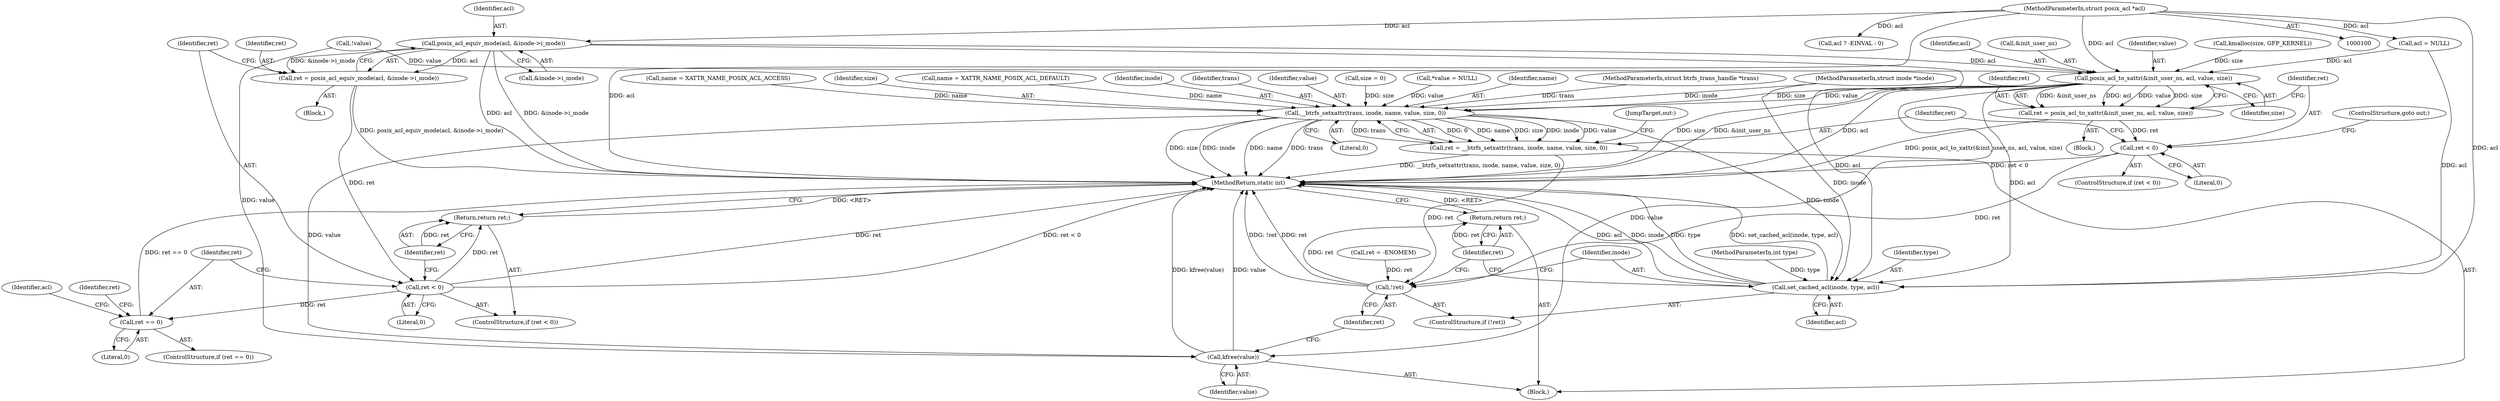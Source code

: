 digraph "0_linux_073931017b49d9458aa351605b43a7e34598caef_0@pointer" {
"1000128" [label="(Call,posix_acl_equiv_mode(acl, &inode->i_mode))"];
"1000103" [label="(MethodParameterIn,struct posix_acl *acl)"];
"1000126" [label="(Call,ret = posix_acl_equiv_mode(acl, &inode->i_mode))"];
"1000135" [label="(Call,ret < 0)"];
"1000138" [label="(Return,return ret;)"];
"1000141" [label="(Call,ret == 0)"];
"1000197" [label="(Call,posix_acl_to_xattr(&init_user_ns, acl, value, size))"];
"1000195" [label="(Call,ret = posix_acl_to_xattr(&init_user_ns, acl, value, size))"];
"1000204" [label="(Call,ret < 0)"];
"1000221" [label="(Call,!ret)"];
"1000227" [label="(Return,return ret;)"];
"1000210" [label="(Call,__btrfs_setxattr(trans, inode, name, value, size, 0))"];
"1000208" [label="(Call,ret = __btrfs_setxattr(trans, inode, name, value, size, 0))"];
"1000218" [label="(Call,kfree(value))"];
"1000223" [label="(Call,set_cached_acl(inode, type, acl))"];
"1000145" [label="(Identifier,acl)"];
"1000187" [label="(Call,!value)"];
"1000206" [label="(Literal,0)"];
"1000222" [label="(Identifier,ret)"];
"1000210" [label="(Call,__btrfs_setxattr(trans, inode, name, value, size, 0))"];
"1000212" [label="(Identifier,inode)"];
"1000219" [label="(Identifier,value)"];
"1000142" [label="(Identifier,ret)"];
"1000203" [label="(ControlStructure,if (ret < 0))"];
"1000221" [label="(Call,!ret)"];
"1000137" [label="(Literal,0)"];
"1000211" [label="(Identifier,trans)"];
"1000208" [label="(Call,ret = __btrfs_setxattr(trans, inode, name, value, size, 0))"];
"1000125" [label="(Block,)"];
"1000130" [label="(Call,&inode->i_mode)"];
"1000220" [label="(ControlStructure,if (!ret))"];
"1000190" [label="(Call,ret = -ENOMEM)"];
"1000140" [label="(ControlStructure,if (ret == 0))"];
"1000148" [label="(Identifier,ret)"];
"1000218" [label="(Call,kfree(value))"];
"1000144" [label="(Call,acl = NULL)"];
"1000214" [label="(Identifier,value)"];
"1000202" [label="(Identifier,size)"];
"1000127" [label="(Identifier,ret)"];
"1000105" [label="(Block,)"];
"1000228" [label="(Identifier,ret)"];
"1000108" [label="(Call,size = 0)"];
"1000113" [label="(Call,*value = NULL)"];
"1000217" [label="(JumpTarget,out:)"];
"1000229" [label="(MethodReturn,static int)"];
"1000126" [label="(Call,ret = posix_acl_equiv_mode(acl, &inode->i_mode))"];
"1000213" [label="(Identifier,name)"];
"1000227" [label="(Return,return ret;)"];
"1000201" [label="(Identifier,value)"];
"1000207" [label="(ControlStructure,goto out;)"];
"1000196" [label="(Identifier,ret)"];
"1000183" [label="(Call,kmalloc(size, GFP_KERNEL))"];
"1000216" [label="(Literal,0)"];
"1000101" [label="(MethodParameterIn,struct btrfs_trans_handle *trans)"];
"1000128" [label="(Call,posix_acl_equiv_mode(acl, &inode->i_mode))"];
"1000135" [label="(Call,ret < 0)"];
"1000139" [label="(Identifier,ret)"];
"1000200" [label="(Identifier,acl)"];
"1000205" [label="(Identifier,ret)"];
"1000209" [label="(Identifier,ret)"];
"1000143" [label="(Literal,0)"];
"1000136" [label="(Identifier,ret)"];
"1000103" [label="(MethodParameterIn,struct posix_acl *acl)"];
"1000195" [label="(Call,ret = posix_acl_to_xattr(&init_user_ns, acl, value, size))"];
"1000204" [label="(Call,ret < 0)"];
"1000159" [label="(Call,acl ? -EINVAL : 0)"];
"1000224" [label="(Identifier,inode)"];
"1000120" [label="(Call,name = XATTR_NAME_POSIX_ACL_ACCESS)"];
"1000174" [label="(Block,)"];
"1000223" [label="(Call,set_cached_acl(inode, type, acl))"];
"1000215" [label="(Identifier,size)"];
"1000225" [label="(Identifier,type)"];
"1000164" [label="(Call,name = XATTR_NAME_POSIX_ACL_DEFAULT)"];
"1000141" [label="(Call,ret == 0)"];
"1000104" [label="(MethodParameterIn,int type)"];
"1000102" [label="(MethodParameterIn,struct inode *inode)"];
"1000134" [label="(ControlStructure,if (ret < 0))"];
"1000198" [label="(Call,&init_user_ns)"];
"1000138" [label="(Return,return ret;)"];
"1000226" [label="(Identifier,acl)"];
"1000197" [label="(Call,posix_acl_to_xattr(&init_user_ns, acl, value, size))"];
"1000129" [label="(Identifier,acl)"];
"1000128" -> "1000126"  [label="AST: "];
"1000128" -> "1000130"  [label="CFG: "];
"1000129" -> "1000128"  [label="AST: "];
"1000130" -> "1000128"  [label="AST: "];
"1000126" -> "1000128"  [label="CFG: "];
"1000128" -> "1000229"  [label="DDG: &inode->i_mode"];
"1000128" -> "1000229"  [label="DDG: acl"];
"1000128" -> "1000126"  [label="DDG: acl"];
"1000128" -> "1000126"  [label="DDG: &inode->i_mode"];
"1000103" -> "1000128"  [label="DDG: acl"];
"1000128" -> "1000197"  [label="DDG: acl"];
"1000128" -> "1000223"  [label="DDG: acl"];
"1000103" -> "1000100"  [label="AST: "];
"1000103" -> "1000229"  [label="DDG: acl"];
"1000103" -> "1000144"  [label="DDG: acl"];
"1000103" -> "1000159"  [label="DDG: acl"];
"1000103" -> "1000197"  [label="DDG: acl"];
"1000103" -> "1000223"  [label="DDG: acl"];
"1000126" -> "1000125"  [label="AST: "];
"1000127" -> "1000126"  [label="AST: "];
"1000136" -> "1000126"  [label="CFG: "];
"1000126" -> "1000229"  [label="DDG: posix_acl_equiv_mode(acl, &inode->i_mode)"];
"1000126" -> "1000135"  [label="DDG: ret"];
"1000135" -> "1000134"  [label="AST: "];
"1000135" -> "1000137"  [label="CFG: "];
"1000136" -> "1000135"  [label="AST: "];
"1000137" -> "1000135"  [label="AST: "];
"1000139" -> "1000135"  [label="CFG: "];
"1000142" -> "1000135"  [label="CFG: "];
"1000135" -> "1000229"  [label="DDG: ret < 0"];
"1000135" -> "1000229"  [label="DDG: ret"];
"1000135" -> "1000138"  [label="DDG: ret"];
"1000135" -> "1000141"  [label="DDG: ret"];
"1000138" -> "1000134"  [label="AST: "];
"1000138" -> "1000139"  [label="CFG: "];
"1000139" -> "1000138"  [label="AST: "];
"1000229" -> "1000138"  [label="CFG: "];
"1000138" -> "1000229"  [label="DDG: <RET>"];
"1000139" -> "1000138"  [label="DDG: ret"];
"1000141" -> "1000140"  [label="AST: "];
"1000141" -> "1000143"  [label="CFG: "];
"1000142" -> "1000141"  [label="AST: "];
"1000143" -> "1000141"  [label="AST: "];
"1000145" -> "1000141"  [label="CFG: "];
"1000148" -> "1000141"  [label="CFG: "];
"1000141" -> "1000229"  [label="DDG: ret == 0"];
"1000197" -> "1000195"  [label="AST: "];
"1000197" -> "1000202"  [label="CFG: "];
"1000198" -> "1000197"  [label="AST: "];
"1000200" -> "1000197"  [label="AST: "];
"1000201" -> "1000197"  [label="AST: "];
"1000202" -> "1000197"  [label="AST: "];
"1000195" -> "1000197"  [label="CFG: "];
"1000197" -> "1000229"  [label="DDG: acl"];
"1000197" -> "1000229"  [label="DDG: size"];
"1000197" -> "1000229"  [label="DDG: &init_user_ns"];
"1000197" -> "1000195"  [label="DDG: &init_user_ns"];
"1000197" -> "1000195"  [label="DDG: acl"];
"1000197" -> "1000195"  [label="DDG: value"];
"1000197" -> "1000195"  [label="DDG: size"];
"1000144" -> "1000197"  [label="DDG: acl"];
"1000187" -> "1000197"  [label="DDG: value"];
"1000183" -> "1000197"  [label="DDG: size"];
"1000197" -> "1000210"  [label="DDG: value"];
"1000197" -> "1000210"  [label="DDG: size"];
"1000197" -> "1000218"  [label="DDG: value"];
"1000197" -> "1000223"  [label="DDG: acl"];
"1000195" -> "1000174"  [label="AST: "];
"1000196" -> "1000195"  [label="AST: "];
"1000205" -> "1000195"  [label="CFG: "];
"1000195" -> "1000229"  [label="DDG: posix_acl_to_xattr(&init_user_ns, acl, value, size)"];
"1000195" -> "1000204"  [label="DDG: ret"];
"1000204" -> "1000203"  [label="AST: "];
"1000204" -> "1000206"  [label="CFG: "];
"1000205" -> "1000204"  [label="AST: "];
"1000206" -> "1000204"  [label="AST: "];
"1000207" -> "1000204"  [label="CFG: "];
"1000209" -> "1000204"  [label="CFG: "];
"1000204" -> "1000229"  [label="DDG: ret < 0"];
"1000204" -> "1000221"  [label="DDG: ret"];
"1000221" -> "1000220"  [label="AST: "];
"1000221" -> "1000222"  [label="CFG: "];
"1000222" -> "1000221"  [label="AST: "];
"1000224" -> "1000221"  [label="CFG: "];
"1000228" -> "1000221"  [label="CFG: "];
"1000221" -> "1000229"  [label="DDG: !ret"];
"1000221" -> "1000229"  [label="DDG: ret"];
"1000208" -> "1000221"  [label="DDG: ret"];
"1000190" -> "1000221"  [label="DDG: ret"];
"1000221" -> "1000227"  [label="DDG: ret"];
"1000227" -> "1000105"  [label="AST: "];
"1000227" -> "1000228"  [label="CFG: "];
"1000228" -> "1000227"  [label="AST: "];
"1000229" -> "1000227"  [label="CFG: "];
"1000227" -> "1000229"  [label="DDG: <RET>"];
"1000228" -> "1000227"  [label="DDG: ret"];
"1000210" -> "1000208"  [label="AST: "];
"1000210" -> "1000216"  [label="CFG: "];
"1000211" -> "1000210"  [label="AST: "];
"1000212" -> "1000210"  [label="AST: "];
"1000213" -> "1000210"  [label="AST: "];
"1000214" -> "1000210"  [label="AST: "];
"1000215" -> "1000210"  [label="AST: "];
"1000216" -> "1000210"  [label="AST: "];
"1000208" -> "1000210"  [label="CFG: "];
"1000210" -> "1000229"  [label="DDG: inode"];
"1000210" -> "1000229"  [label="DDG: name"];
"1000210" -> "1000229"  [label="DDG: trans"];
"1000210" -> "1000229"  [label="DDG: size"];
"1000210" -> "1000208"  [label="DDG: 0"];
"1000210" -> "1000208"  [label="DDG: name"];
"1000210" -> "1000208"  [label="DDG: size"];
"1000210" -> "1000208"  [label="DDG: inode"];
"1000210" -> "1000208"  [label="DDG: value"];
"1000210" -> "1000208"  [label="DDG: trans"];
"1000101" -> "1000210"  [label="DDG: trans"];
"1000102" -> "1000210"  [label="DDG: inode"];
"1000120" -> "1000210"  [label="DDG: name"];
"1000164" -> "1000210"  [label="DDG: name"];
"1000113" -> "1000210"  [label="DDG: value"];
"1000108" -> "1000210"  [label="DDG: size"];
"1000210" -> "1000218"  [label="DDG: value"];
"1000210" -> "1000223"  [label="DDG: inode"];
"1000208" -> "1000105"  [label="AST: "];
"1000209" -> "1000208"  [label="AST: "];
"1000217" -> "1000208"  [label="CFG: "];
"1000208" -> "1000229"  [label="DDG: __btrfs_setxattr(trans, inode, name, value, size, 0)"];
"1000218" -> "1000105"  [label="AST: "];
"1000218" -> "1000219"  [label="CFG: "];
"1000219" -> "1000218"  [label="AST: "];
"1000222" -> "1000218"  [label="CFG: "];
"1000218" -> "1000229"  [label="DDG: value"];
"1000218" -> "1000229"  [label="DDG: kfree(value)"];
"1000187" -> "1000218"  [label="DDG: value"];
"1000223" -> "1000220"  [label="AST: "];
"1000223" -> "1000226"  [label="CFG: "];
"1000224" -> "1000223"  [label="AST: "];
"1000225" -> "1000223"  [label="AST: "];
"1000226" -> "1000223"  [label="AST: "];
"1000228" -> "1000223"  [label="CFG: "];
"1000223" -> "1000229"  [label="DDG: type"];
"1000223" -> "1000229"  [label="DDG: set_cached_acl(inode, type, acl)"];
"1000223" -> "1000229"  [label="DDG: acl"];
"1000223" -> "1000229"  [label="DDG: inode"];
"1000102" -> "1000223"  [label="DDG: inode"];
"1000104" -> "1000223"  [label="DDG: type"];
"1000144" -> "1000223"  [label="DDG: acl"];
}
